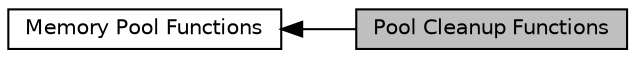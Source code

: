 digraph "Pool Cleanup Functions"
{
  edge [fontname="Helvetica",fontsize="10",labelfontname="Helvetica",labelfontsize="10"];
  node [fontname="Helvetica",fontsize="10",shape=record];
  rankdir=LR;
  Node1 [label="Memory Pool Functions",height=0.2,width=0.4,color="black", fillcolor="white", style="filled",URL="$group__apr__pools.html"];
  Node0 [label="Pool Cleanup Functions",height=0.2,width=0.4,color="black", fillcolor="grey75", style="filled", fontcolor="black"];
  Node1->Node0 [shape=plaintext, dir="back", style="solid"];
}
